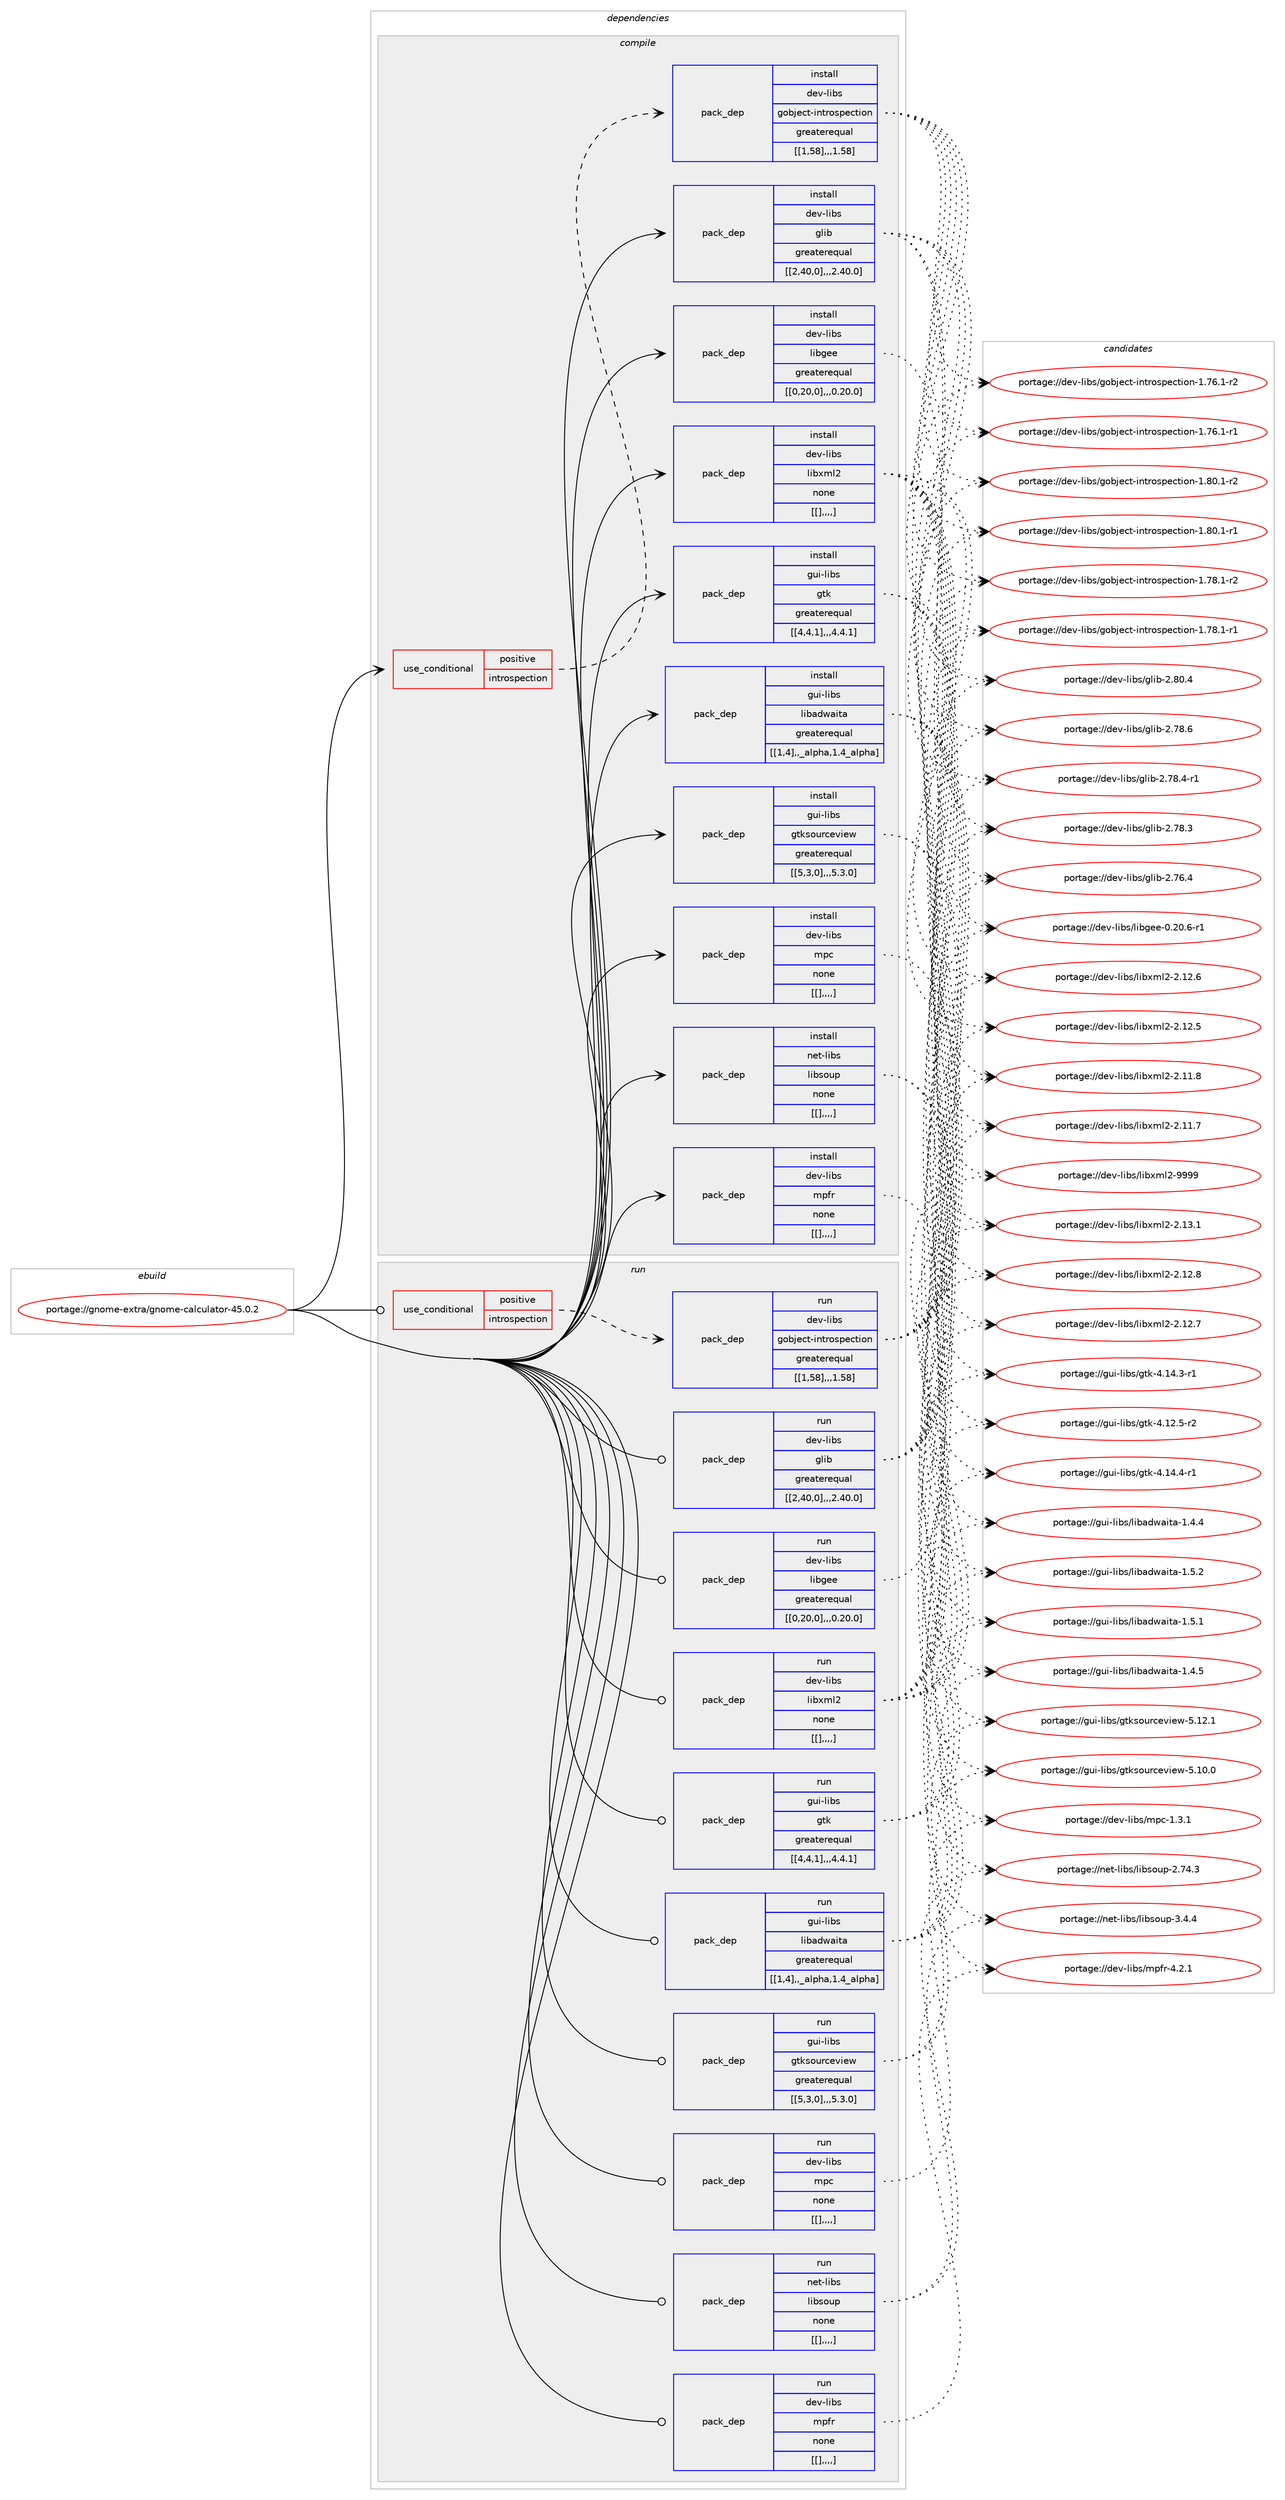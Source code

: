 digraph prolog {

# *************
# Graph options
# *************

newrank=true;
concentrate=true;
compound=true;
graph [rankdir=LR,fontname=Helvetica,fontsize=10,ranksep=1.5];#, ranksep=2.5, nodesep=0.2];
edge  [arrowhead=vee];
node  [fontname=Helvetica,fontsize=10];

# **********
# The ebuild
# **********

subgraph cluster_leftcol {
color=gray;
label=<<i>ebuild</i>>;
id [label="portage://gnome-extra/gnome-calculator-45.0.2", color=red, width=4, href="../gnome-extra/gnome-calculator-45.0.2.svg"];
}

# ****************
# The dependencies
# ****************

subgraph cluster_midcol {
color=gray;
label=<<i>dependencies</i>>;
subgraph cluster_compile {
fillcolor="#eeeeee";
style=filled;
label=<<i>compile</i>>;
subgraph cond68256 {
dependency244672 [label=<<TABLE BORDER="0" CELLBORDER="1" CELLSPACING="0" CELLPADDING="4"><TR><TD ROWSPAN="3" CELLPADDING="10">use_conditional</TD></TR><TR><TD>positive</TD></TR><TR><TD>introspection</TD></TR></TABLE>>, shape=none, color=red];
subgraph pack174896 {
dependency244673 [label=<<TABLE BORDER="0" CELLBORDER="1" CELLSPACING="0" CELLPADDING="4" WIDTH="220"><TR><TD ROWSPAN="6" CELLPADDING="30">pack_dep</TD></TR><TR><TD WIDTH="110">install</TD></TR><TR><TD>dev-libs</TD></TR><TR><TD>gobject-introspection</TD></TR><TR><TD>greaterequal</TD></TR><TR><TD>[[1,58],,,1.58]</TD></TR></TABLE>>, shape=none, color=blue];
}
dependency244672:e -> dependency244673:w [weight=20,style="dashed",arrowhead="vee"];
}
id:e -> dependency244672:w [weight=20,style="solid",arrowhead="vee"];
subgraph pack174897 {
dependency244674 [label=<<TABLE BORDER="0" CELLBORDER="1" CELLSPACING="0" CELLPADDING="4" WIDTH="220"><TR><TD ROWSPAN="6" CELLPADDING="30">pack_dep</TD></TR><TR><TD WIDTH="110">install</TD></TR><TR><TD>dev-libs</TD></TR><TR><TD>glib</TD></TR><TR><TD>greaterequal</TD></TR><TR><TD>[[2,40,0],,,2.40.0]</TD></TR></TABLE>>, shape=none, color=blue];
}
id:e -> dependency244674:w [weight=20,style="solid",arrowhead="vee"];
subgraph pack174898 {
dependency244675 [label=<<TABLE BORDER="0" CELLBORDER="1" CELLSPACING="0" CELLPADDING="4" WIDTH="220"><TR><TD ROWSPAN="6" CELLPADDING="30">pack_dep</TD></TR><TR><TD WIDTH="110">install</TD></TR><TR><TD>dev-libs</TD></TR><TR><TD>libgee</TD></TR><TR><TD>greaterequal</TD></TR><TR><TD>[[0,20,0],,,0.20.0]</TD></TR></TABLE>>, shape=none, color=blue];
}
id:e -> dependency244675:w [weight=20,style="solid",arrowhead="vee"];
subgraph pack174899 {
dependency244676 [label=<<TABLE BORDER="0" CELLBORDER="1" CELLSPACING="0" CELLPADDING="4" WIDTH="220"><TR><TD ROWSPAN="6" CELLPADDING="30">pack_dep</TD></TR><TR><TD WIDTH="110">install</TD></TR><TR><TD>dev-libs</TD></TR><TR><TD>libxml2</TD></TR><TR><TD>none</TD></TR><TR><TD>[[],,,,]</TD></TR></TABLE>>, shape=none, color=blue];
}
id:e -> dependency244676:w [weight=20,style="solid",arrowhead="vee"];
subgraph pack174900 {
dependency244677 [label=<<TABLE BORDER="0" CELLBORDER="1" CELLSPACING="0" CELLPADDING="4" WIDTH="220"><TR><TD ROWSPAN="6" CELLPADDING="30">pack_dep</TD></TR><TR><TD WIDTH="110">install</TD></TR><TR><TD>dev-libs</TD></TR><TR><TD>mpc</TD></TR><TR><TD>none</TD></TR><TR><TD>[[],,,,]</TD></TR></TABLE>>, shape=none, color=blue];
}
id:e -> dependency244677:w [weight=20,style="solid",arrowhead="vee"];
subgraph pack174901 {
dependency244678 [label=<<TABLE BORDER="0" CELLBORDER="1" CELLSPACING="0" CELLPADDING="4" WIDTH="220"><TR><TD ROWSPAN="6" CELLPADDING="30">pack_dep</TD></TR><TR><TD WIDTH="110">install</TD></TR><TR><TD>dev-libs</TD></TR><TR><TD>mpfr</TD></TR><TR><TD>none</TD></TR><TR><TD>[[],,,,]</TD></TR></TABLE>>, shape=none, color=blue];
}
id:e -> dependency244678:w [weight=20,style="solid",arrowhead="vee"];
subgraph pack174902 {
dependency244679 [label=<<TABLE BORDER="0" CELLBORDER="1" CELLSPACING="0" CELLPADDING="4" WIDTH="220"><TR><TD ROWSPAN="6" CELLPADDING="30">pack_dep</TD></TR><TR><TD WIDTH="110">install</TD></TR><TR><TD>gui-libs</TD></TR><TR><TD>gtk</TD></TR><TR><TD>greaterequal</TD></TR><TR><TD>[[4,4,1],,,4.4.1]</TD></TR></TABLE>>, shape=none, color=blue];
}
id:e -> dependency244679:w [weight=20,style="solid",arrowhead="vee"];
subgraph pack174903 {
dependency244680 [label=<<TABLE BORDER="0" CELLBORDER="1" CELLSPACING="0" CELLPADDING="4" WIDTH="220"><TR><TD ROWSPAN="6" CELLPADDING="30">pack_dep</TD></TR><TR><TD WIDTH="110">install</TD></TR><TR><TD>gui-libs</TD></TR><TR><TD>gtksourceview</TD></TR><TR><TD>greaterequal</TD></TR><TR><TD>[[5,3,0],,,5.3.0]</TD></TR></TABLE>>, shape=none, color=blue];
}
id:e -> dependency244680:w [weight=20,style="solid",arrowhead="vee"];
subgraph pack174904 {
dependency244681 [label=<<TABLE BORDER="0" CELLBORDER="1" CELLSPACING="0" CELLPADDING="4" WIDTH="220"><TR><TD ROWSPAN="6" CELLPADDING="30">pack_dep</TD></TR><TR><TD WIDTH="110">install</TD></TR><TR><TD>gui-libs</TD></TR><TR><TD>libadwaita</TD></TR><TR><TD>greaterequal</TD></TR><TR><TD>[[1,4],,_alpha,1.4_alpha]</TD></TR></TABLE>>, shape=none, color=blue];
}
id:e -> dependency244681:w [weight=20,style="solid",arrowhead="vee"];
subgraph pack174905 {
dependency244682 [label=<<TABLE BORDER="0" CELLBORDER="1" CELLSPACING="0" CELLPADDING="4" WIDTH="220"><TR><TD ROWSPAN="6" CELLPADDING="30">pack_dep</TD></TR><TR><TD WIDTH="110">install</TD></TR><TR><TD>net-libs</TD></TR><TR><TD>libsoup</TD></TR><TR><TD>none</TD></TR><TR><TD>[[],,,,]</TD></TR></TABLE>>, shape=none, color=blue];
}
id:e -> dependency244682:w [weight=20,style="solid",arrowhead="vee"];
}
subgraph cluster_compileandrun {
fillcolor="#eeeeee";
style=filled;
label=<<i>compile and run</i>>;
}
subgraph cluster_run {
fillcolor="#eeeeee";
style=filled;
label=<<i>run</i>>;
subgraph cond68257 {
dependency244683 [label=<<TABLE BORDER="0" CELLBORDER="1" CELLSPACING="0" CELLPADDING="4"><TR><TD ROWSPAN="3" CELLPADDING="10">use_conditional</TD></TR><TR><TD>positive</TD></TR><TR><TD>introspection</TD></TR></TABLE>>, shape=none, color=red];
subgraph pack174906 {
dependency244684 [label=<<TABLE BORDER="0" CELLBORDER="1" CELLSPACING="0" CELLPADDING="4" WIDTH="220"><TR><TD ROWSPAN="6" CELLPADDING="30">pack_dep</TD></TR><TR><TD WIDTH="110">run</TD></TR><TR><TD>dev-libs</TD></TR><TR><TD>gobject-introspection</TD></TR><TR><TD>greaterequal</TD></TR><TR><TD>[[1,58],,,1.58]</TD></TR></TABLE>>, shape=none, color=blue];
}
dependency244683:e -> dependency244684:w [weight=20,style="dashed",arrowhead="vee"];
}
id:e -> dependency244683:w [weight=20,style="solid",arrowhead="odot"];
subgraph pack174907 {
dependency244685 [label=<<TABLE BORDER="0" CELLBORDER="1" CELLSPACING="0" CELLPADDING="4" WIDTH="220"><TR><TD ROWSPAN="6" CELLPADDING="30">pack_dep</TD></TR><TR><TD WIDTH="110">run</TD></TR><TR><TD>dev-libs</TD></TR><TR><TD>glib</TD></TR><TR><TD>greaterequal</TD></TR><TR><TD>[[2,40,0],,,2.40.0]</TD></TR></TABLE>>, shape=none, color=blue];
}
id:e -> dependency244685:w [weight=20,style="solid",arrowhead="odot"];
subgraph pack174908 {
dependency244686 [label=<<TABLE BORDER="0" CELLBORDER="1" CELLSPACING="0" CELLPADDING="4" WIDTH="220"><TR><TD ROWSPAN="6" CELLPADDING="30">pack_dep</TD></TR><TR><TD WIDTH="110">run</TD></TR><TR><TD>dev-libs</TD></TR><TR><TD>libgee</TD></TR><TR><TD>greaterequal</TD></TR><TR><TD>[[0,20,0],,,0.20.0]</TD></TR></TABLE>>, shape=none, color=blue];
}
id:e -> dependency244686:w [weight=20,style="solid",arrowhead="odot"];
subgraph pack174909 {
dependency244687 [label=<<TABLE BORDER="0" CELLBORDER="1" CELLSPACING="0" CELLPADDING="4" WIDTH="220"><TR><TD ROWSPAN="6" CELLPADDING="30">pack_dep</TD></TR><TR><TD WIDTH="110">run</TD></TR><TR><TD>dev-libs</TD></TR><TR><TD>libxml2</TD></TR><TR><TD>none</TD></TR><TR><TD>[[],,,,]</TD></TR></TABLE>>, shape=none, color=blue];
}
id:e -> dependency244687:w [weight=20,style="solid",arrowhead="odot"];
subgraph pack174910 {
dependency244688 [label=<<TABLE BORDER="0" CELLBORDER="1" CELLSPACING="0" CELLPADDING="4" WIDTH="220"><TR><TD ROWSPAN="6" CELLPADDING="30">pack_dep</TD></TR><TR><TD WIDTH="110">run</TD></TR><TR><TD>dev-libs</TD></TR><TR><TD>mpc</TD></TR><TR><TD>none</TD></TR><TR><TD>[[],,,,]</TD></TR></TABLE>>, shape=none, color=blue];
}
id:e -> dependency244688:w [weight=20,style="solid",arrowhead="odot"];
subgraph pack174911 {
dependency244689 [label=<<TABLE BORDER="0" CELLBORDER="1" CELLSPACING="0" CELLPADDING="4" WIDTH="220"><TR><TD ROWSPAN="6" CELLPADDING="30">pack_dep</TD></TR><TR><TD WIDTH="110">run</TD></TR><TR><TD>dev-libs</TD></TR><TR><TD>mpfr</TD></TR><TR><TD>none</TD></TR><TR><TD>[[],,,,]</TD></TR></TABLE>>, shape=none, color=blue];
}
id:e -> dependency244689:w [weight=20,style="solid",arrowhead="odot"];
subgraph pack174912 {
dependency244690 [label=<<TABLE BORDER="0" CELLBORDER="1" CELLSPACING="0" CELLPADDING="4" WIDTH="220"><TR><TD ROWSPAN="6" CELLPADDING="30">pack_dep</TD></TR><TR><TD WIDTH="110">run</TD></TR><TR><TD>gui-libs</TD></TR><TR><TD>gtk</TD></TR><TR><TD>greaterequal</TD></TR><TR><TD>[[4,4,1],,,4.4.1]</TD></TR></TABLE>>, shape=none, color=blue];
}
id:e -> dependency244690:w [weight=20,style="solid",arrowhead="odot"];
subgraph pack174913 {
dependency244691 [label=<<TABLE BORDER="0" CELLBORDER="1" CELLSPACING="0" CELLPADDING="4" WIDTH="220"><TR><TD ROWSPAN="6" CELLPADDING="30">pack_dep</TD></TR><TR><TD WIDTH="110">run</TD></TR><TR><TD>gui-libs</TD></TR><TR><TD>gtksourceview</TD></TR><TR><TD>greaterequal</TD></TR><TR><TD>[[5,3,0],,,5.3.0]</TD></TR></TABLE>>, shape=none, color=blue];
}
id:e -> dependency244691:w [weight=20,style="solid",arrowhead="odot"];
subgraph pack174914 {
dependency244692 [label=<<TABLE BORDER="0" CELLBORDER="1" CELLSPACING="0" CELLPADDING="4" WIDTH="220"><TR><TD ROWSPAN="6" CELLPADDING="30">pack_dep</TD></TR><TR><TD WIDTH="110">run</TD></TR><TR><TD>gui-libs</TD></TR><TR><TD>libadwaita</TD></TR><TR><TD>greaterequal</TD></TR><TR><TD>[[1,4],,_alpha,1.4_alpha]</TD></TR></TABLE>>, shape=none, color=blue];
}
id:e -> dependency244692:w [weight=20,style="solid",arrowhead="odot"];
subgraph pack174915 {
dependency244693 [label=<<TABLE BORDER="0" CELLBORDER="1" CELLSPACING="0" CELLPADDING="4" WIDTH="220"><TR><TD ROWSPAN="6" CELLPADDING="30">pack_dep</TD></TR><TR><TD WIDTH="110">run</TD></TR><TR><TD>net-libs</TD></TR><TR><TD>libsoup</TD></TR><TR><TD>none</TD></TR><TR><TD>[[],,,,]</TD></TR></TABLE>>, shape=none, color=blue];
}
id:e -> dependency244693:w [weight=20,style="solid",arrowhead="odot"];
}
}

# **************
# The candidates
# **************

subgraph cluster_choices {
rank=same;
color=gray;
label=<<i>candidates</i>>;

subgraph choice174896 {
color=black;
nodesep=1;
choice10010111845108105981154710311198106101991164510511011611411111511210199116105111110454946564846494511450 [label="portage://dev-libs/gobject-introspection-1.80.1-r2", color=red, width=4,href="../dev-libs/gobject-introspection-1.80.1-r2.svg"];
choice10010111845108105981154710311198106101991164510511011611411111511210199116105111110454946564846494511449 [label="portage://dev-libs/gobject-introspection-1.80.1-r1", color=red, width=4,href="../dev-libs/gobject-introspection-1.80.1-r1.svg"];
choice10010111845108105981154710311198106101991164510511011611411111511210199116105111110454946555646494511450 [label="portage://dev-libs/gobject-introspection-1.78.1-r2", color=red, width=4,href="../dev-libs/gobject-introspection-1.78.1-r2.svg"];
choice10010111845108105981154710311198106101991164510511011611411111511210199116105111110454946555646494511449 [label="portage://dev-libs/gobject-introspection-1.78.1-r1", color=red, width=4,href="../dev-libs/gobject-introspection-1.78.1-r1.svg"];
choice10010111845108105981154710311198106101991164510511011611411111511210199116105111110454946555446494511450 [label="portage://dev-libs/gobject-introspection-1.76.1-r2", color=red, width=4,href="../dev-libs/gobject-introspection-1.76.1-r2.svg"];
choice10010111845108105981154710311198106101991164510511011611411111511210199116105111110454946555446494511449 [label="portage://dev-libs/gobject-introspection-1.76.1-r1", color=red, width=4,href="../dev-libs/gobject-introspection-1.76.1-r1.svg"];
dependency244673:e -> choice10010111845108105981154710311198106101991164510511011611411111511210199116105111110454946564846494511450:w [style=dotted,weight="100"];
dependency244673:e -> choice10010111845108105981154710311198106101991164510511011611411111511210199116105111110454946564846494511449:w [style=dotted,weight="100"];
dependency244673:e -> choice10010111845108105981154710311198106101991164510511011611411111511210199116105111110454946555646494511450:w [style=dotted,weight="100"];
dependency244673:e -> choice10010111845108105981154710311198106101991164510511011611411111511210199116105111110454946555646494511449:w [style=dotted,weight="100"];
dependency244673:e -> choice10010111845108105981154710311198106101991164510511011611411111511210199116105111110454946555446494511450:w [style=dotted,weight="100"];
dependency244673:e -> choice10010111845108105981154710311198106101991164510511011611411111511210199116105111110454946555446494511449:w [style=dotted,weight="100"];
}
subgraph choice174897 {
color=black;
nodesep=1;
choice1001011184510810598115471031081059845504656484652 [label="portage://dev-libs/glib-2.80.4", color=red, width=4,href="../dev-libs/glib-2.80.4.svg"];
choice1001011184510810598115471031081059845504655564654 [label="portage://dev-libs/glib-2.78.6", color=red, width=4,href="../dev-libs/glib-2.78.6.svg"];
choice10010111845108105981154710310810598455046555646524511449 [label="portage://dev-libs/glib-2.78.4-r1", color=red, width=4,href="../dev-libs/glib-2.78.4-r1.svg"];
choice1001011184510810598115471031081059845504655564651 [label="portage://dev-libs/glib-2.78.3", color=red, width=4,href="../dev-libs/glib-2.78.3.svg"];
choice1001011184510810598115471031081059845504655544652 [label="portage://dev-libs/glib-2.76.4", color=red, width=4,href="../dev-libs/glib-2.76.4.svg"];
dependency244674:e -> choice1001011184510810598115471031081059845504656484652:w [style=dotted,weight="100"];
dependency244674:e -> choice1001011184510810598115471031081059845504655564654:w [style=dotted,weight="100"];
dependency244674:e -> choice10010111845108105981154710310810598455046555646524511449:w [style=dotted,weight="100"];
dependency244674:e -> choice1001011184510810598115471031081059845504655564651:w [style=dotted,weight="100"];
dependency244674:e -> choice1001011184510810598115471031081059845504655544652:w [style=dotted,weight="100"];
}
subgraph choice174898 {
color=black;
nodesep=1;
choice10010111845108105981154710810598103101101454846504846544511449 [label="portage://dev-libs/libgee-0.20.6-r1", color=red, width=4,href="../dev-libs/libgee-0.20.6-r1.svg"];
dependency244675:e -> choice10010111845108105981154710810598103101101454846504846544511449:w [style=dotted,weight="100"];
}
subgraph choice174899 {
color=black;
nodesep=1;
choice10010111845108105981154710810598120109108504557575757 [label="portage://dev-libs/libxml2-9999", color=red, width=4,href="../dev-libs/libxml2-9999.svg"];
choice100101118451081059811547108105981201091085045504649514649 [label="portage://dev-libs/libxml2-2.13.1", color=red, width=4,href="../dev-libs/libxml2-2.13.1.svg"];
choice100101118451081059811547108105981201091085045504649504656 [label="portage://dev-libs/libxml2-2.12.8", color=red, width=4,href="../dev-libs/libxml2-2.12.8.svg"];
choice100101118451081059811547108105981201091085045504649504655 [label="portage://dev-libs/libxml2-2.12.7", color=red, width=4,href="../dev-libs/libxml2-2.12.7.svg"];
choice100101118451081059811547108105981201091085045504649504654 [label="portage://dev-libs/libxml2-2.12.6", color=red, width=4,href="../dev-libs/libxml2-2.12.6.svg"];
choice100101118451081059811547108105981201091085045504649504653 [label="portage://dev-libs/libxml2-2.12.5", color=red, width=4,href="../dev-libs/libxml2-2.12.5.svg"];
choice100101118451081059811547108105981201091085045504649494656 [label="portage://dev-libs/libxml2-2.11.8", color=red, width=4,href="../dev-libs/libxml2-2.11.8.svg"];
choice100101118451081059811547108105981201091085045504649494655 [label="portage://dev-libs/libxml2-2.11.7", color=red, width=4,href="../dev-libs/libxml2-2.11.7.svg"];
dependency244676:e -> choice10010111845108105981154710810598120109108504557575757:w [style=dotted,weight="100"];
dependency244676:e -> choice100101118451081059811547108105981201091085045504649514649:w [style=dotted,weight="100"];
dependency244676:e -> choice100101118451081059811547108105981201091085045504649504656:w [style=dotted,weight="100"];
dependency244676:e -> choice100101118451081059811547108105981201091085045504649504655:w [style=dotted,weight="100"];
dependency244676:e -> choice100101118451081059811547108105981201091085045504649504654:w [style=dotted,weight="100"];
dependency244676:e -> choice100101118451081059811547108105981201091085045504649504653:w [style=dotted,weight="100"];
dependency244676:e -> choice100101118451081059811547108105981201091085045504649494656:w [style=dotted,weight="100"];
dependency244676:e -> choice100101118451081059811547108105981201091085045504649494655:w [style=dotted,weight="100"];
}
subgraph choice174900 {
color=black;
nodesep=1;
choice10010111845108105981154710911299454946514649 [label="portage://dev-libs/mpc-1.3.1", color=red, width=4,href="../dev-libs/mpc-1.3.1.svg"];
dependency244677:e -> choice10010111845108105981154710911299454946514649:w [style=dotted,weight="100"];
}
subgraph choice174901 {
color=black;
nodesep=1;
choice100101118451081059811547109112102114455246504649 [label="portage://dev-libs/mpfr-4.2.1", color=red, width=4,href="../dev-libs/mpfr-4.2.1.svg"];
dependency244678:e -> choice100101118451081059811547109112102114455246504649:w [style=dotted,weight="100"];
}
subgraph choice174902 {
color=black;
nodesep=1;
choice103117105451081059811547103116107455246495246524511449 [label="portage://gui-libs/gtk-4.14.4-r1", color=red, width=4,href="../gui-libs/gtk-4.14.4-r1.svg"];
choice103117105451081059811547103116107455246495246514511449 [label="portage://gui-libs/gtk-4.14.3-r1", color=red, width=4,href="../gui-libs/gtk-4.14.3-r1.svg"];
choice103117105451081059811547103116107455246495046534511450 [label="portage://gui-libs/gtk-4.12.5-r2", color=red, width=4,href="../gui-libs/gtk-4.12.5-r2.svg"];
dependency244679:e -> choice103117105451081059811547103116107455246495246524511449:w [style=dotted,weight="100"];
dependency244679:e -> choice103117105451081059811547103116107455246495246514511449:w [style=dotted,weight="100"];
dependency244679:e -> choice103117105451081059811547103116107455246495046534511450:w [style=dotted,weight="100"];
}
subgraph choice174903 {
color=black;
nodesep=1;
choice1031171054510810598115471031161071151111171149910111810510111945534649504649 [label="portage://gui-libs/gtksourceview-5.12.1", color=red, width=4,href="../gui-libs/gtksourceview-5.12.1.svg"];
choice1031171054510810598115471031161071151111171149910111810510111945534649484648 [label="portage://gui-libs/gtksourceview-5.10.0", color=red, width=4,href="../gui-libs/gtksourceview-5.10.0.svg"];
dependency244680:e -> choice1031171054510810598115471031161071151111171149910111810510111945534649504649:w [style=dotted,weight="100"];
dependency244680:e -> choice1031171054510810598115471031161071151111171149910111810510111945534649484648:w [style=dotted,weight="100"];
}
subgraph choice174904 {
color=black;
nodesep=1;
choice10311710545108105981154710810598971001199710511697454946534650 [label="portage://gui-libs/libadwaita-1.5.2", color=red, width=4,href="../gui-libs/libadwaita-1.5.2.svg"];
choice10311710545108105981154710810598971001199710511697454946534649 [label="portage://gui-libs/libadwaita-1.5.1", color=red, width=4,href="../gui-libs/libadwaita-1.5.1.svg"];
choice10311710545108105981154710810598971001199710511697454946524653 [label="portage://gui-libs/libadwaita-1.4.5", color=red, width=4,href="../gui-libs/libadwaita-1.4.5.svg"];
choice10311710545108105981154710810598971001199710511697454946524652 [label="portage://gui-libs/libadwaita-1.4.4", color=red, width=4,href="../gui-libs/libadwaita-1.4.4.svg"];
dependency244681:e -> choice10311710545108105981154710810598971001199710511697454946534650:w [style=dotted,weight="100"];
dependency244681:e -> choice10311710545108105981154710810598971001199710511697454946534649:w [style=dotted,weight="100"];
dependency244681:e -> choice10311710545108105981154710810598971001199710511697454946524653:w [style=dotted,weight="100"];
dependency244681:e -> choice10311710545108105981154710810598971001199710511697454946524652:w [style=dotted,weight="100"];
}
subgraph choice174905 {
color=black;
nodesep=1;
choice11010111645108105981154710810598115111117112455146524652 [label="portage://net-libs/libsoup-3.4.4", color=red, width=4,href="../net-libs/libsoup-3.4.4.svg"];
choice1101011164510810598115471081059811511111711245504655524651 [label="portage://net-libs/libsoup-2.74.3", color=red, width=4,href="../net-libs/libsoup-2.74.3.svg"];
dependency244682:e -> choice11010111645108105981154710810598115111117112455146524652:w [style=dotted,weight="100"];
dependency244682:e -> choice1101011164510810598115471081059811511111711245504655524651:w [style=dotted,weight="100"];
}
subgraph choice174906 {
color=black;
nodesep=1;
choice10010111845108105981154710311198106101991164510511011611411111511210199116105111110454946564846494511450 [label="portage://dev-libs/gobject-introspection-1.80.1-r2", color=red, width=4,href="../dev-libs/gobject-introspection-1.80.1-r2.svg"];
choice10010111845108105981154710311198106101991164510511011611411111511210199116105111110454946564846494511449 [label="portage://dev-libs/gobject-introspection-1.80.1-r1", color=red, width=4,href="../dev-libs/gobject-introspection-1.80.1-r1.svg"];
choice10010111845108105981154710311198106101991164510511011611411111511210199116105111110454946555646494511450 [label="portage://dev-libs/gobject-introspection-1.78.1-r2", color=red, width=4,href="../dev-libs/gobject-introspection-1.78.1-r2.svg"];
choice10010111845108105981154710311198106101991164510511011611411111511210199116105111110454946555646494511449 [label="portage://dev-libs/gobject-introspection-1.78.1-r1", color=red, width=4,href="../dev-libs/gobject-introspection-1.78.1-r1.svg"];
choice10010111845108105981154710311198106101991164510511011611411111511210199116105111110454946555446494511450 [label="portage://dev-libs/gobject-introspection-1.76.1-r2", color=red, width=4,href="../dev-libs/gobject-introspection-1.76.1-r2.svg"];
choice10010111845108105981154710311198106101991164510511011611411111511210199116105111110454946555446494511449 [label="portage://dev-libs/gobject-introspection-1.76.1-r1", color=red, width=4,href="../dev-libs/gobject-introspection-1.76.1-r1.svg"];
dependency244684:e -> choice10010111845108105981154710311198106101991164510511011611411111511210199116105111110454946564846494511450:w [style=dotted,weight="100"];
dependency244684:e -> choice10010111845108105981154710311198106101991164510511011611411111511210199116105111110454946564846494511449:w [style=dotted,weight="100"];
dependency244684:e -> choice10010111845108105981154710311198106101991164510511011611411111511210199116105111110454946555646494511450:w [style=dotted,weight="100"];
dependency244684:e -> choice10010111845108105981154710311198106101991164510511011611411111511210199116105111110454946555646494511449:w [style=dotted,weight="100"];
dependency244684:e -> choice10010111845108105981154710311198106101991164510511011611411111511210199116105111110454946555446494511450:w [style=dotted,weight="100"];
dependency244684:e -> choice10010111845108105981154710311198106101991164510511011611411111511210199116105111110454946555446494511449:w [style=dotted,weight="100"];
}
subgraph choice174907 {
color=black;
nodesep=1;
choice1001011184510810598115471031081059845504656484652 [label="portage://dev-libs/glib-2.80.4", color=red, width=4,href="../dev-libs/glib-2.80.4.svg"];
choice1001011184510810598115471031081059845504655564654 [label="portage://dev-libs/glib-2.78.6", color=red, width=4,href="../dev-libs/glib-2.78.6.svg"];
choice10010111845108105981154710310810598455046555646524511449 [label="portage://dev-libs/glib-2.78.4-r1", color=red, width=4,href="../dev-libs/glib-2.78.4-r1.svg"];
choice1001011184510810598115471031081059845504655564651 [label="portage://dev-libs/glib-2.78.3", color=red, width=4,href="../dev-libs/glib-2.78.3.svg"];
choice1001011184510810598115471031081059845504655544652 [label="portage://dev-libs/glib-2.76.4", color=red, width=4,href="../dev-libs/glib-2.76.4.svg"];
dependency244685:e -> choice1001011184510810598115471031081059845504656484652:w [style=dotted,weight="100"];
dependency244685:e -> choice1001011184510810598115471031081059845504655564654:w [style=dotted,weight="100"];
dependency244685:e -> choice10010111845108105981154710310810598455046555646524511449:w [style=dotted,weight="100"];
dependency244685:e -> choice1001011184510810598115471031081059845504655564651:w [style=dotted,weight="100"];
dependency244685:e -> choice1001011184510810598115471031081059845504655544652:w [style=dotted,weight="100"];
}
subgraph choice174908 {
color=black;
nodesep=1;
choice10010111845108105981154710810598103101101454846504846544511449 [label="portage://dev-libs/libgee-0.20.6-r1", color=red, width=4,href="../dev-libs/libgee-0.20.6-r1.svg"];
dependency244686:e -> choice10010111845108105981154710810598103101101454846504846544511449:w [style=dotted,weight="100"];
}
subgraph choice174909 {
color=black;
nodesep=1;
choice10010111845108105981154710810598120109108504557575757 [label="portage://dev-libs/libxml2-9999", color=red, width=4,href="../dev-libs/libxml2-9999.svg"];
choice100101118451081059811547108105981201091085045504649514649 [label="portage://dev-libs/libxml2-2.13.1", color=red, width=4,href="../dev-libs/libxml2-2.13.1.svg"];
choice100101118451081059811547108105981201091085045504649504656 [label="portage://dev-libs/libxml2-2.12.8", color=red, width=4,href="../dev-libs/libxml2-2.12.8.svg"];
choice100101118451081059811547108105981201091085045504649504655 [label="portage://dev-libs/libxml2-2.12.7", color=red, width=4,href="../dev-libs/libxml2-2.12.7.svg"];
choice100101118451081059811547108105981201091085045504649504654 [label="portage://dev-libs/libxml2-2.12.6", color=red, width=4,href="../dev-libs/libxml2-2.12.6.svg"];
choice100101118451081059811547108105981201091085045504649504653 [label="portage://dev-libs/libxml2-2.12.5", color=red, width=4,href="../dev-libs/libxml2-2.12.5.svg"];
choice100101118451081059811547108105981201091085045504649494656 [label="portage://dev-libs/libxml2-2.11.8", color=red, width=4,href="../dev-libs/libxml2-2.11.8.svg"];
choice100101118451081059811547108105981201091085045504649494655 [label="portage://dev-libs/libxml2-2.11.7", color=red, width=4,href="../dev-libs/libxml2-2.11.7.svg"];
dependency244687:e -> choice10010111845108105981154710810598120109108504557575757:w [style=dotted,weight="100"];
dependency244687:e -> choice100101118451081059811547108105981201091085045504649514649:w [style=dotted,weight="100"];
dependency244687:e -> choice100101118451081059811547108105981201091085045504649504656:w [style=dotted,weight="100"];
dependency244687:e -> choice100101118451081059811547108105981201091085045504649504655:w [style=dotted,weight="100"];
dependency244687:e -> choice100101118451081059811547108105981201091085045504649504654:w [style=dotted,weight="100"];
dependency244687:e -> choice100101118451081059811547108105981201091085045504649504653:w [style=dotted,weight="100"];
dependency244687:e -> choice100101118451081059811547108105981201091085045504649494656:w [style=dotted,weight="100"];
dependency244687:e -> choice100101118451081059811547108105981201091085045504649494655:w [style=dotted,weight="100"];
}
subgraph choice174910 {
color=black;
nodesep=1;
choice10010111845108105981154710911299454946514649 [label="portage://dev-libs/mpc-1.3.1", color=red, width=4,href="../dev-libs/mpc-1.3.1.svg"];
dependency244688:e -> choice10010111845108105981154710911299454946514649:w [style=dotted,weight="100"];
}
subgraph choice174911 {
color=black;
nodesep=1;
choice100101118451081059811547109112102114455246504649 [label="portage://dev-libs/mpfr-4.2.1", color=red, width=4,href="../dev-libs/mpfr-4.2.1.svg"];
dependency244689:e -> choice100101118451081059811547109112102114455246504649:w [style=dotted,weight="100"];
}
subgraph choice174912 {
color=black;
nodesep=1;
choice103117105451081059811547103116107455246495246524511449 [label="portage://gui-libs/gtk-4.14.4-r1", color=red, width=4,href="../gui-libs/gtk-4.14.4-r1.svg"];
choice103117105451081059811547103116107455246495246514511449 [label="portage://gui-libs/gtk-4.14.3-r1", color=red, width=4,href="../gui-libs/gtk-4.14.3-r1.svg"];
choice103117105451081059811547103116107455246495046534511450 [label="portage://gui-libs/gtk-4.12.5-r2", color=red, width=4,href="../gui-libs/gtk-4.12.5-r2.svg"];
dependency244690:e -> choice103117105451081059811547103116107455246495246524511449:w [style=dotted,weight="100"];
dependency244690:e -> choice103117105451081059811547103116107455246495246514511449:w [style=dotted,weight="100"];
dependency244690:e -> choice103117105451081059811547103116107455246495046534511450:w [style=dotted,weight="100"];
}
subgraph choice174913 {
color=black;
nodesep=1;
choice1031171054510810598115471031161071151111171149910111810510111945534649504649 [label="portage://gui-libs/gtksourceview-5.12.1", color=red, width=4,href="../gui-libs/gtksourceview-5.12.1.svg"];
choice1031171054510810598115471031161071151111171149910111810510111945534649484648 [label="portage://gui-libs/gtksourceview-5.10.0", color=red, width=4,href="../gui-libs/gtksourceview-5.10.0.svg"];
dependency244691:e -> choice1031171054510810598115471031161071151111171149910111810510111945534649504649:w [style=dotted,weight="100"];
dependency244691:e -> choice1031171054510810598115471031161071151111171149910111810510111945534649484648:w [style=dotted,weight="100"];
}
subgraph choice174914 {
color=black;
nodesep=1;
choice10311710545108105981154710810598971001199710511697454946534650 [label="portage://gui-libs/libadwaita-1.5.2", color=red, width=4,href="../gui-libs/libadwaita-1.5.2.svg"];
choice10311710545108105981154710810598971001199710511697454946534649 [label="portage://gui-libs/libadwaita-1.5.1", color=red, width=4,href="../gui-libs/libadwaita-1.5.1.svg"];
choice10311710545108105981154710810598971001199710511697454946524653 [label="portage://gui-libs/libadwaita-1.4.5", color=red, width=4,href="../gui-libs/libadwaita-1.4.5.svg"];
choice10311710545108105981154710810598971001199710511697454946524652 [label="portage://gui-libs/libadwaita-1.4.4", color=red, width=4,href="../gui-libs/libadwaita-1.4.4.svg"];
dependency244692:e -> choice10311710545108105981154710810598971001199710511697454946534650:w [style=dotted,weight="100"];
dependency244692:e -> choice10311710545108105981154710810598971001199710511697454946534649:w [style=dotted,weight="100"];
dependency244692:e -> choice10311710545108105981154710810598971001199710511697454946524653:w [style=dotted,weight="100"];
dependency244692:e -> choice10311710545108105981154710810598971001199710511697454946524652:w [style=dotted,weight="100"];
}
subgraph choice174915 {
color=black;
nodesep=1;
choice11010111645108105981154710810598115111117112455146524652 [label="portage://net-libs/libsoup-3.4.4", color=red, width=4,href="../net-libs/libsoup-3.4.4.svg"];
choice1101011164510810598115471081059811511111711245504655524651 [label="portage://net-libs/libsoup-2.74.3", color=red, width=4,href="../net-libs/libsoup-2.74.3.svg"];
dependency244693:e -> choice11010111645108105981154710810598115111117112455146524652:w [style=dotted,weight="100"];
dependency244693:e -> choice1101011164510810598115471081059811511111711245504655524651:w [style=dotted,weight="100"];
}
}

}
